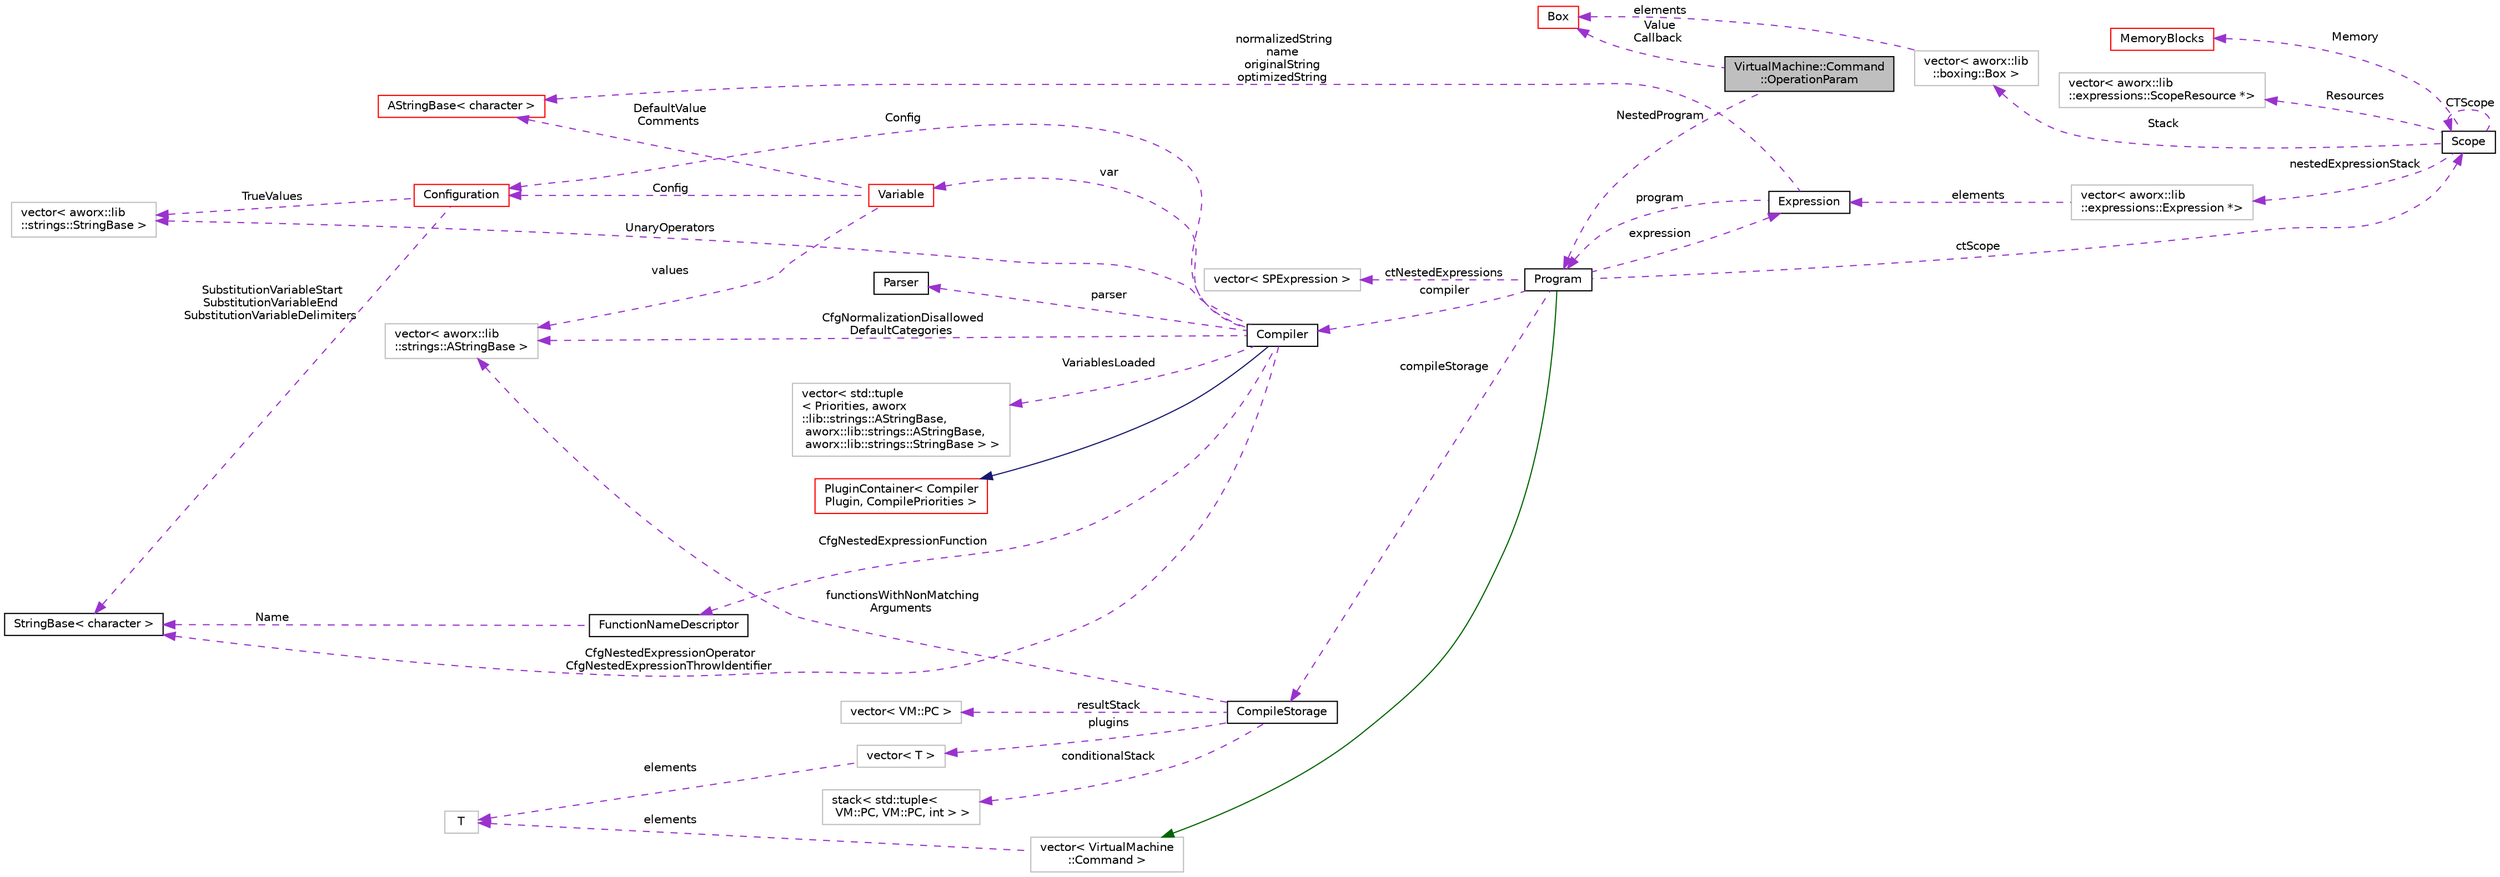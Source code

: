 digraph "VirtualMachine::Command::OperationParam"
{
  edge [fontname="Helvetica",fontsize="10",labelfontname="Helvetica",labelfontsize="10"];
  node [fontname="Helvetica",fontsize="10",shape=record];
  rankdir="LR";
  Node1 [label="VirtualMachine::Command\l::OperationParam",height=0.2,width=0.4,color="black", fillcolor="grey75", style="filled", fontcolor="black"];
  Node2 -> Node1 [dir="back",color="darkorchid3",fontsize="10",style="dashed",label=" NestedProgram" ,fontname="Helvetica"];
  Node2 [label="Program",height=0.2,width=0.4,color="black", fillcolor="white", style="filled",URL="$classaworx_1_1lib_1_1expressions_1_1detail_1_1Program.html"];
  Node3 -> Node2 [dir="back",color="darkgreen",fontsize="10",style="solid",fontname="Helvetica"];
  Node3 [label="vector\< VirtualMachine\l::Command \>",height=0.2,width=0.4,color="grey75", fillcolor="white", style="filled",tooltip="STL class. "];
  Node4 -> Node3 [dir="back",color="darkorchid3",fontsize="10",style="dashed",label=" elements" ,fontname="Helvetica"];
  Node4 [label="T",height=0.2,width=0.4,color="grey75", fillcolor="white", style="filled"];
  Node5 -> Node2 [dir="back",color="darkorchid3",fontsize="10",style="dashed",label=" compiler" ,fontname="Helvetica"];
  Node5 [label="Compiler",height=0.2,width=0.4,color="black", fillcolor="white", style="filled",URL="$classaworx_1_1lib_1_1expressions_1_1Compiler.html"];
  Node6 -> Node5 [dir="back",color="midnightblue",fontsize="10",style="solid",fontname="Helvetica"];
  Node6 [label="PluginContainer\< Compiler\lPlugin, CompilePriorities \>",height=0.2,width=0.4,color="red", fillcolor="white", style="filled",URL="$classaworx_1_1lib_1_1util_1_1PluginContainer.html"];
  Node21 -> Node5 [dir="back",color="darkorchid3",fontsize="10",style="dashed",label=" CfgNestedExpressionOperator\nCfgNestedExpressionThrowIdentifier" ,fontname="Helvetica"];
  Node21 [label="StringBase\< character \>",height=0.2,width=0.4,color="black", fillcolor="white", style="filled",URL="$classaworx_1_1lib_1_1strings_1_1StringBase.html"];
  Node22 -> Node5 [dir="back",color="darkorchid3",fontsize="10",style="dashed",label=" parser" ,fontname="Helvetica"];
  Node22 [label="Parser",height=0.2,width=0.4,color="black", fillcolor="white", style="filled",URL="$structaworx_1_1lib_1_1expressions_1_1detail_1_1Parser.html"];
  Node23 -> Node5 [dir="back",color="darkorchid3",fontsize="10",style="dashed",label=" CfgNormalizationDisallowed\nDefaultCategories" ,fontname="Helvetica"];
  Node23 [label="vector\< aworx::lib\l::strings::AStringBase \>",height=0.2,width=0.4,color="grey75", fillcolor="white", style="filled"];
  Node25 -> Node5 [dir="back",color="darkorchid3",fontsize="10",style="dashed",label=" var" ,fontname="Helvetica"];
  Node25 [label="Variable",height=0.2,width=0.4,color="red", fillcolor="white", style="filled",URL="$classaworx_1_1lib_1_1config_1_1Variable.html"];
  Node23 -> Node25 [dir="back",color="darkorchid3",fontsize="10",style="dashed",label=" values" ,fontname="Helvetica"];
  Node26 -> Node25 [dir="back",color="darkorchid3",fontsize="10",style="dashed",label=" Config" ,fontname="Helvetica"];
  Node26 [label="Configuration",height=0.2,width=0.4,color="red", fillcolor="white", style="filled",URL="$classaworx_1_1lib_1_1config_1_1Configuration.html"];
  Node21 -> Node26 [dir="back",color="darkorchid3",fontsize="10",style="dashed",label=" SubstitutionVariableStart\nSubstitutionVariableEnd\nSubstitutionVariableDelimiters" ,fontname="Helvetica"];
  Node31 -> Node26 [dir="back",color="darkorchid3",fontsize="10",style="dashed",label=" TrueValues" ,fontname="Helvetica"];
  Node31 [label="vector\< aworx::lib\l::strings::StringBase \>",height=0.2,width=0.4,color="grey75", fillcolor="white", style="filled"];
  Node33 -> Node25 [dir="back",color="darkorchid3",fontsize="10",style="dashed",label=" DefaultValue\nComments" ,fontname="Helvetica"];
  Node33 [label="AStringBase\< character \>",height=0.2,width=0.4,color="red", fillcolor="white", style="filled",URL="$classaworx_1_1lib_1_1strings_1_1AStringBase.html"];
  Node36 -> Node5 [dir="back",color="darkorchid3",fontsize="10",style="dashed",label=" VariablesLoaded" ,fontname="Helvetica"];
  Node36 [label="vector\< std::tuple\l\< Priorities, aworx\l::lib::strings::AStringBase,\l aworx::lib::strings::AStringBase,\l aworx::lib::strings::StringBase \> \>",height=0.2,width=0.4,color="grey75", fillcolor="white", style="filled"];
  Node31 -> Node5 [dir="back",color="darkorchid3",fontsize="10",style="dashed",label=" UnaryOperators" ,fontname="Helvetica"];
  Node26 -> Node5 [dir="back",color="darkorchid3",fontsize="10",style="dashed",label=" Config" ,fontname="Helvetica"];
  Node37 -> Node5 [dir="back",color="darkorchid3",fontsize="10",style="dashed",label=" CfgNestedExpressionFunction" ,fontname="Helvetica"];
  Node37 [label="FunctionNameDescriptor",height=0.2,width=0.4,color="black", fillcolor="white", style="filled",URL="$structaworx_1_1lib_1_1expressions_1_1FunctionNameDescriptor.html"];
  Node21 -> Node37 [dir="back",color="darkorchid3",fontsize="10",style="dashed",label=" Name" ,fontname="Helvetica"];
  Node38 -> Node2 [dir="back",color="darkorchid3",fontsize="10",style="dashed",label=" expression" ,fontname="Helvetica"];
  Node38 [label="Expression",height=0.2,width=0.4,color="black", fillcolor="white", style="filled",URL="$classaworx_1_1lib_1_1expressions_1_1Expression.html"];
  Node2 -> Node38 [dir="back",color="darkorchid3",fontsize="10",style="dashed",label=" program" ,fontname="Helvetica"];
  Node33 -> Node38 [dir="back",color="darkorchid3",fontsize="10",style="dashed",label=" normalizedString\nname\noriginalString\noptimizedString" ,fontname="Helvetica"];
  Node39 -> Node2 [dir="back",color="darkorchid3",fontsize="10",style="dashed",label=" ctScope" ,fontname="Helvetica"];
  Node39 [label="Scope",height=0.2,width=0.4,color="black", fillcolor="white", style="filled",URL="$structaworx_1_1lib_1_1expressions_1_1Scope.html"];
  Node40 -> Node39 [dir="back",color="darkorchid3",fontsize="10",style="dashed",label=" Memory" ,fontname="Helvetica"];
  Node40 [label="MemoryBlocks",height=0.2,width=0.4,color="red", fillcolor="white", style="filled",URL="$classaworx_1_1lib_1_1util_1_1MemoryBlocks.html"];
  Node43 -> Node39 [dir="back",color="darkorchid3",fontsize="10",style="dashed",label=" Resources" ,fontname="Helvetica"];
  Node43 [label="vector\< aworx::lib\l::expressions::ScopeResource *\>",height=0.2,width=0.4,color="grey75", fillcolor="white", style="filled"];
  Node45 -> Node39 [dir="back",color="darkorchid3",fontsize="10",style="dashed",label=" nestedExpressionStack" ,fontname="Helvetica"];
  Node45 [label="vector\< aworx::lib\l::expressions::Expression *\>",height=0.2,width=0.4,color="grey75", fillcolor="white", style="filled"];
  Node38 -> Node45 [dir="back",color="darkorchid3",fontsize="10",style="dashed",label=" elements" ,fontname="Helvetica"];
  Node39 -> Node39 [dir="back",color="darkorchid3",fontsize="10",style="dashed",label=" CTScope" ,fontname="Helvetica"];
  Node46 -> Node39 [dir="back",color="darkorchid3",fontsize="10",style="dashed",label=" Stack" ,fontname="Helvetica"];
  Node46 [label="vector\< aworx::lib\l::boxing::Box \>",height=0.2,width=0.4,color="grey75", fillcolor="white", style="filled"];
  Node47 -> Node46 [dir="back",color="darkorchid3",fontsize="10",style="dashed",label=" elements" ,fontname="Helvetica"];
  Node47 [label="Box",height=0.2,width=0.4,color="red", fillcolor="white", style="filled",URL="$classaworx_1_1lib_1_1boxing_1_1Box.html"];
  Node50 -> Node2 [dir="back",color="darkorchid3",fontsize="10",style="dashed",label=" ctNestedExpressions" ,fontname="Helvetica"];
  Node50 [label="vector\< SPExpression \>",height=0.2,width=0.4,color="grey75", fillcolor="white", style="filled"];
  Node51 -> Node2 [dir="back",color="darkorchid3",fontsize="10",style="dashed",label=" compileStorage" ,fontname="Helvetica"];
  Node51 [label="CompileStorage",height=0.2,width=0.4,color="black", fillcolor="white", style="filled",URL="$structaworx_1_1lib_1_1expressions_1_1detail_1_1Program_1_1CompileStorage.html"];
  Node23 -> Node51 [dir="back",color="darkorchid3",fontsize="10",style="dashed",label=" functionsWithNonMatching\lArguments" ,fontname="Helvetica"];
  Node52 -> Node51 [dir="back",color="darkorchid3",fontsize="10",style="dashed",label=" conditionalStack" ,fontname="Helvetica"];
  Node52 [label="stack\< std::tuple\<\l VM::PC, VM::PC, int \> \>",height=0.2,width=0.4,color="grey75", fillcolor="white", style="filled"];
  Node53 -> Node51 [dir="back",color="darkorchid3",fontsize="10",style="dashed",label=" resultStack" ,fontname="Helvetica"];
  Node53 [label="vector\< VM::PC \>",height=0.2,width=0.4,color="grey75", fillcolor="white", style="filled"];
  Node54 -> Node51 [dir="back",color="darkorchid3",fontsize="10",style="dashed",label=" plugins" ,fontname="Helvetica"];
  Node54 [label="vector\< T \>",height=0.2,width=0.4,color="grey75", fillcolor="white", style="filled",tooltip="STL class. "];
  Node4 -> Node54 [dir="back",color="darkorchid3",fontsize="10",style="dashed",label=" elements" ,fontname="Helvetica"];
  Node47 -> Node1 [dir="back",color="darkorchid3",fontsize="10",style="dashed",label=" Value\nCallback" ,fontname="Helvetica"];
}
